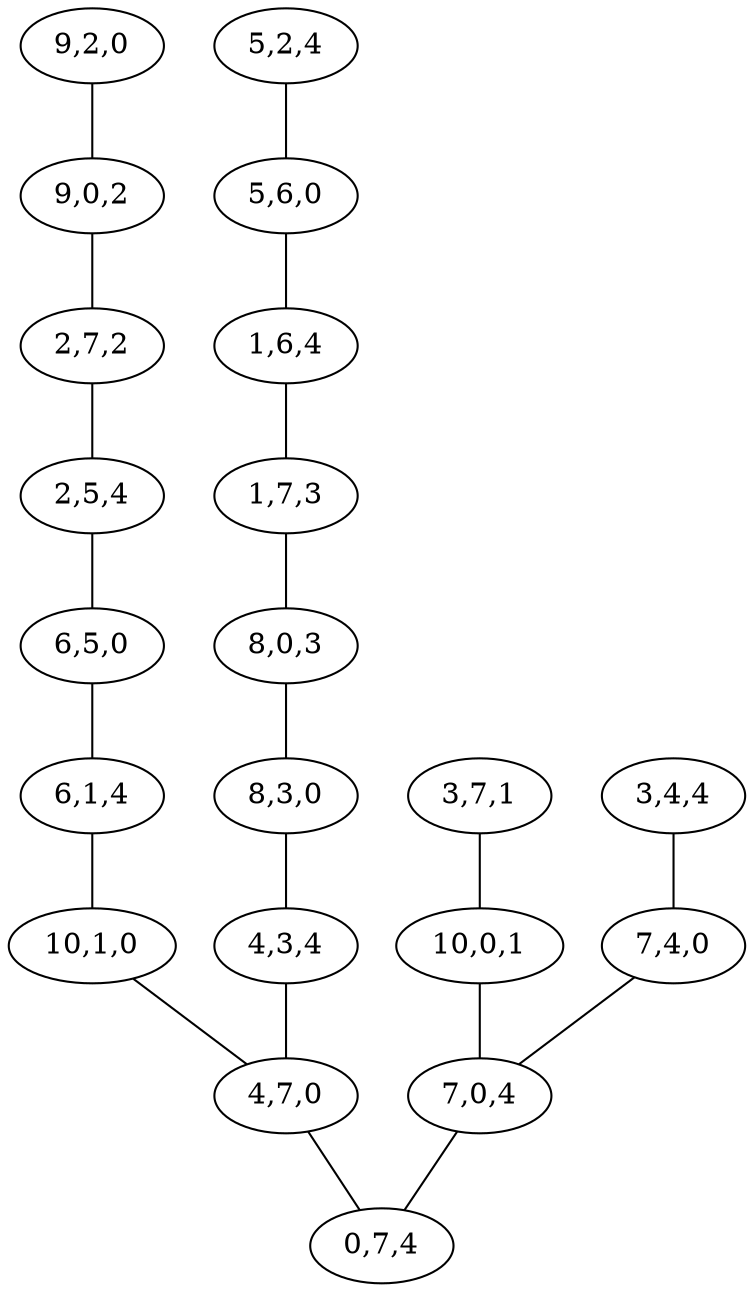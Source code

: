 graph dothi {
"7,0,4" -- "0,7,4";
"4,7,0" -- "0,7,4";
"10,0,1" -- "7,0,4";
"7,4,0" -- "7,0,4";
"10,1,0" -- "4,7,0";
"4,3,4" -- "4,7,0";
"3,7,1" -- "10,0,1";
"3,4,4" -- "7,4,0";
"6,1,4" -- "10,1,0";
"8,3,0" -- "4,3,4";
"6,5,0" -- "6,1,4";
"8,0,3" -- "8,3,0";
"2,5,4" -- "6,5,0";
"1,7,3" -- "8,0,3";
"2,7,2" -- "2,5,4";
"1,6,4" -- "1,7,3";
"9,0,2" -- "2,7,2";
"5,6,0" -- "1,6,4";
"9,2,0" -- "9,0,2";
"5,2,4" -- "5,6,0";
}